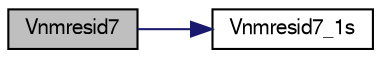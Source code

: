 digraph G
{
  edge [fontname="FreeSans",fontsize="10",labelfontname="FreeSans",labelfontsize="10"];
  node [fontname="FreeSans",fontsize="10",shape=record];
  rankdir=LR;
  Node1 [label="Vnmresid7",height=0.2,width=0.4,color="black", fillcolor="grey75", style="filled" fontcolor="black"];
  Node1 -> Node2 [color="midnightblue",fontsize="10",style="solid",fontname="FreeSans"];
  Node2 [label="Vnmresid7_1s",height=0.2,width=0.4,color="black", fillcolor="white", style="filled",URL="$matvecd_8c.html#ab417f73646f7e7b19270340579281fab"];
}
